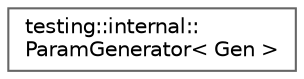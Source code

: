 digraph "Graphical Class Hierarchy"
{
 // LATEX_PDF_SIZE
  bgcolor="transparent";
  edge [fontname=Helvetica,fontsize=10,labelfontname=Helvetica,labelfontsize=10];
  node [fontname=Helvetica,fontsize=10,shape=box,height=0.2,width=0.4];
  rankdir="LR";
  Node0 [id="Node000000",label="testing::internal::\lParamGenerator\< Gen \>",height=0.2,width=0.4,color="grey40", fillcolor="white", style="filled",URL="$classtesting_1_1internal_1_1ParamGenerator.html",tooltip=" "];
}
